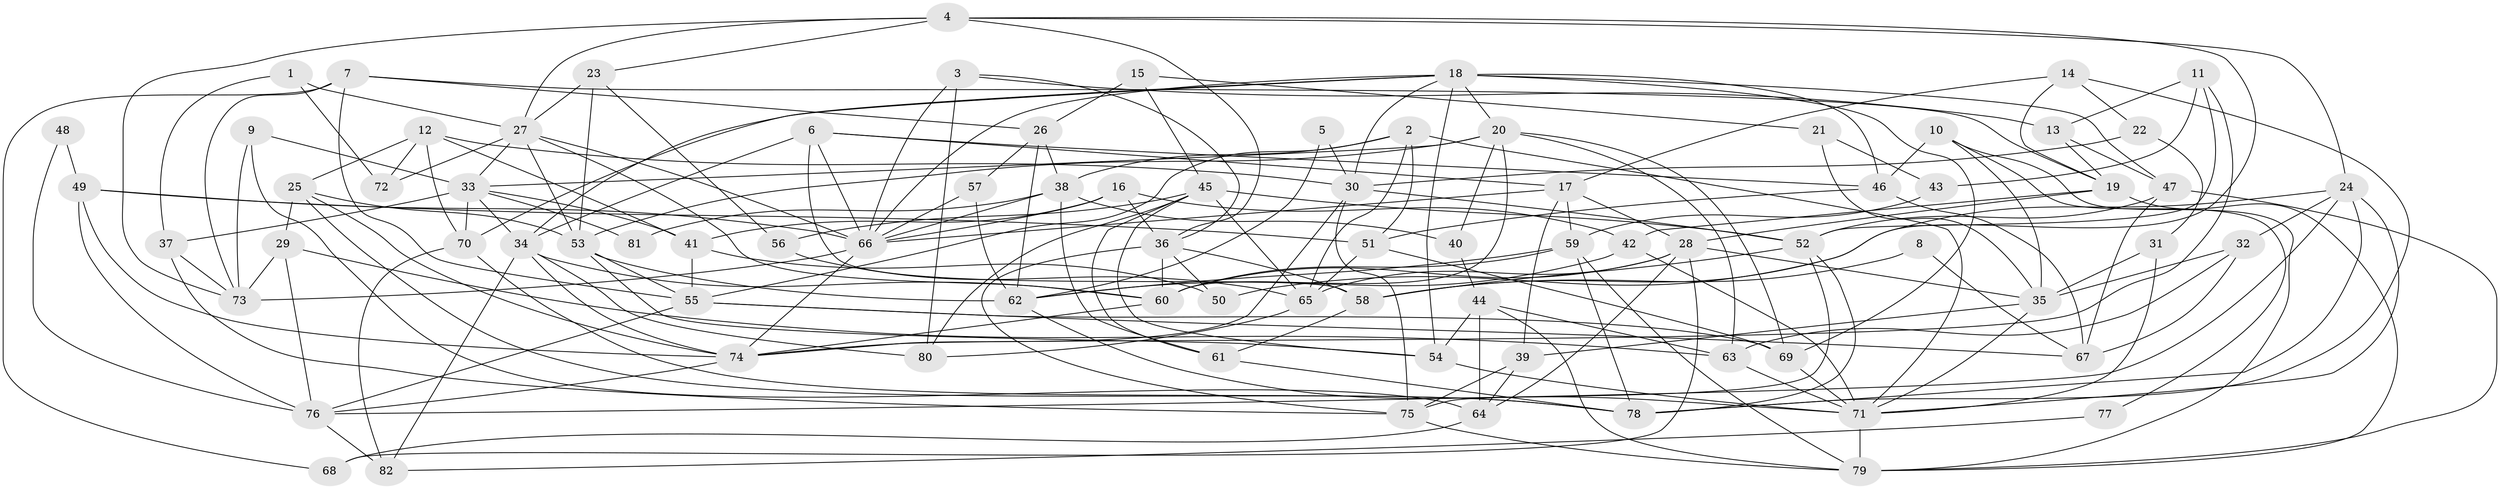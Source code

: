 // original degree distribution, {4: 0.3111111111111111, 6: 0.07407407407407407, 3: 0.2222222222222222, 2: 0.15555555555555556, 7: 0.037037037037037035, 5: 0.17777777777777778, 8: 0.014814814814814815, 9: 0.007407407407407408}
// Generated by graph-tools (version 1.1) at 2025/37/03/04/25 23:37:09]
// undirected, 82 vertices, 209 edges
graph export_dot {
  node [color=gray90,style=filled];
  1;
  2;
  3;
  4;
  5;
  6;
  7;
  8;
  9;
  10;
  11;
  12;
  13;
  14;
  15;
  16;
  17;
  18;
  19;
  20;
  21;
  22;
  23;
  24;
  25;
  26;
  27;
  28;
  29;
  30;
  31;
  32;
  33;
  34;
  35;
  36;
  37;
  38;
  39;
  40;
  41;
  42;
  43;
  44;
  45;
  46;
  47;
  48;
  49;
  50;
  51;
  52;
  53;
  54;
  55;
  56;
  57;
  58;
  59;
  60;
  61;
  62;
  63;
  64;
  65;
  66;
  67;
  68;
  69;
  70;
  71;
  72;
  73;
  74;
  75;
  76;
  77;
  78;
  79;
  80;
  81;
  82;
  1 -- 27 [weight=1.0];
  1 -- 37 [weight=1.0];
  1 -- 72 [weight=1.0];
  2 -- 38 [weight=1.0];
  2 -- 51 [weight=1.0];
  2 -- 55 [weight=1.0];
  2 -- 65 [weight=1.0];
  2 -- 71 [weight=1.0];
  3 -- 13 [weight=1.0];
  3 -- 36 [weight=1.0];
  3 -- 66 [weight=1.0];
  3 -- 80 [weight=1.0];
  4 -- 23 [weight=1.0];
  4 -- 24 [weight=1.0];
  4 -- 27 [weight=1.0];
  4 -- 36 [weight=1.0];
  4 -- 58 [weight=1.0];
  4 -- 73 [weight=1.0];
  5 -- 30 [weight=1.0];
  5 -- 62 [weight=1.0];
  6 -- 17 [weight=1.0];
  6 -- 34 [weight=1.0];
  6 -- 46 [weight=1.0];
  6 -- 58 [weight=1.0];
  6 -- 66 [weight=1.0];
  7 -- 19 [weight=1.0];
  7 -- 26 [weight=1.0];
  7 -- 55 [weight=1.0];
  7 -- 68 [weight=1.0];
  7 -- 73 [weight=1.0];
  8 -- 58 [weight=1.0];
  8 -- 67 [weight=1.0];
  9 -- 33 [weight=1.0];
  9 -- 64 [weight=1.0];
  9 -- 73 [weight=1.0];
  10 -- 35 [weight=1.0];
  10 -- 46 [weight=1.0];
  10 -- 77 [weight=1.0];
  10 -- 79 [weight=1.0];
  11 -- 13 [weight=1.0];
  11 -- 43 [weight=1.0];
  11 -- 52 [weight=1.0];
  11 -- 74 [weight=1.0];
  12 -- 25 [weight=1.0];
  12 -- 30 [weight=1.0];
  12 -- 41 [weight=1.0];
  12 -- 70 [weight=1.0];
  12 -- 72 [weight=1.0];
  13 -- 19 [weight=1.0];
  13 -- 47 [weight=1.0];
  14 -- 17 [weight=1.0];
  14 -- 19 [weight=1.0];
  14 -- 22 [weight=1.0];
  14 -- 78 [weight=1.0];
  15 -- 21 [weight=1.0];
  15 -- 26 [weight=2.0];
  15 -- 45 [weight=1.0];
  16 -- 36 [weight=1.0];
  16 -- 41 [weight=1.0];
  16 -- 42 [weight=1.0];
  16 -- 66 [weight=1.0];
  17 -- 28 [weight=1.0];
  17 -- 39 [weight=1.0];
  17 -- 59 [weight=1.0];
  17 -- 66 [weight=1.0];
  18 -- 20 [weight=1.0];
  18 -- 30 [weight=1.0];
  18 -- 34 [weight=1.0];
  18 -- 46 [weight=1.0];
  18 -- 47 [weight=1.0];
  18 -- 54 [weight=1.0];
  18 -- 66 [weight=1.0];
  18 -- 69 [weight=1.0];
  18 -- 70 [weight=1.0];
  19 -- 28 [weight=1.0];
  19 -- 42 [weight=1.0];
  19 -- 79 [weight=1.0];
  20 -- 33 [weight=1.0];
  20 -- 40 [weight=1.0];
  20 -- 53 [weight=1.0];
  20 -- 60 [weight=1.0];
  20 -- 63 [weight=1.0];
  20 -- 69 [weight=1.0];
  21 -- 35 [weight=1.0];
  21 -- 43 [weight=1.0];
  22 -- 30 [weight=1.0];
  22 -- 31 [weight=1.0];
  23 -- 27 [weight=1.0];
  23 -- 53 [weight=1.0];
  23 -- 56 [weight=1.0];
  24 -- 32 [weight=1.0];
  24 -- 50 [weight=1.0];
  24 -- 71 [weight=1.0];
  24 -- 76 [weight=1.0];
  24 -- 78 [weight=1.0];
  25 -- 29 [weight=1.0];
  25 -- 53 [weight=1.0];
  25 -- 74 [weight=1.0];
  25 -- 78 [weight=1.0];
  26 -- 38 [weight=1.0];
  26 -- 57 [weight=1.0];
  26 -- 62 [weight=1.0];
  27 -- 33 [weight=1.0];
  27 -- 53 [weight=1.0];
  27 -- 60 [weight=1.0];
  27 -- 66 [weight=1.0];
  27 -- 72 [weight=1.0];
  28 -- 35 [weight=1.0];
  28 -- 60 [weight=1.0];
  28 -- 64 [weight=1.0];
  28 -- 65 [weight=1.0];
  28 -- 68 [weight=1.0];
  29 -- 63 [weight=1.0];
  29 -- 73 [weight=1.0];
  29 -- 76 [weight=1.0];
  30 -- 52 [weight=1.0];
  30 -- 74 [weight=1.0];
  30 -- 75 [weight=1.0];
  31 -- 35 [weight=1.0];
  31 -- 71 [weight=1.0];
  32 -- 35 [weight=1.0];
  32 -- 63 [weight=1.0];
  32 -- 67 [weight=1.0];
  33 -- 34 [weight=1.0];
  33 -- 37 [weight=1.0];
  33 -- 41 [weight=1.0];
  33 -- 70 [weight=1.0];
  33 -- 81 [weight=2.0];
  34 -- 60 [weight=1.0];
  34 -- 74 [weight=1.0];
  34 -- 80 [weight=1.0];
  34 -- 82 [weight=1.0];
  35 -- 39 [weight=1.0];
  35 -- 71 [weight=1.0];
  36 -- 50 [weight=1.0];
  36 -- 58 [weight=1.0];
  36 -- 60 [weight=1.0];
  36 -- 75 [weight=1.0];
  37 -- 73 [weight=1.0];
  37 -- 75 [weight=1.0];
  38 -- 40 [weight=1.0];
  38 -- 61 [weight=1.0];
  38 -- 66 [weight=1.0];
  38 -- 81 [weight=1.0];
  39 -- 64 [weight=1.0];
  39 -- 75 [weight=1.0];
  40 -- 44 [weight=1.0];
  41 -- 50 [weight=1.0];
  41 -- 55 [weight=1.0];
  42 -- 62 [weight=1.0];
  42 -- 71 [weight=1.0];
  43 -- 59 [weight=1.0];
  44 -- 54 [weight=1.0];
  44 -- 63 [weight=1.0];
  44 -- 64 [weight=1.0];
  44 -- 79 [weight=1.0];
  45 -- 52 [weight=1.0];
  45 -- 54 [weight=1.0];
  45 -- 56 [weight=1.0];
  45 -- 61 [weight=1.0];
  45 -- 65 [weight=1.0];
  45 -- 80 [weight=1.0];
  46 -- 51 [weight=1.0];
  46 -- 67 [weight=1.0];
  47 -- 52 [weight=1.0];
  47 -- 67 [weight=1.0];
  47 -- 79 [weight=1.0];
  48 -- 49 [weight=1.0];
  48 -- 76 [weight=1.0];
  49 -- 51 [weight=1.0];
  49 -- 66 [weight=1.0];
  49 -- 74 [weight=1.0];
  49 -- 76 [weight=1.0];
  51 -- 65 [weight=1.0];
  51 -- 69 [weight=1.0];
  52 -- 58 [weight=1.0];
  52 -- 75 [weight=1.0];
  52 -- 78 [weight=2.0];
  53 -- 54 [weight=1.0];
  53 -- 55 [weight=1.0];
  53 -- 62 [weight=1.0];
  54 -- 71 [weight=1.0];
  55 -- 67 [weight=1.0];
  55 -- 69 [weight=1.0];
  55 -- 76 [weight=1.0];
  56 -- 65 [weight=1.0];
  57 -- 62 [weight=2.0];
  57 -- 66 [weight=2.0];
  58 -- 61 [weight=1.0];
  59 -- 60 [weight=1.0];
  59 -- 62 [weight=1.0];
  59 -- 78 [weight=1.0];
  59 -- 79 [weight=1.0];
  60 -- 74 [weight=1.0];
  61 -- 78 [weight=1.0];
  62 -- 71 [weight=1.0];
  63 -- 71 [weight=1.0];
  64 -- 68 [weight=1.0];
  65 -- 80 [weight=1.0];
  66 -- 73 [weight=1.0];
  66 -- 74 [weight=1.0];
  69 -- 71 [weight=1.0];
  70 -- 78 [weight=1.0];
  70 -- 82 [weight=1.0];
  71 -- 79 [weight=1.0];
  74 -- 76 [weight=1.0];
  75 -- 79 [weight=1.0];
  76 -- 82 [weight=1.0];
  77 -- 82 [weight=1.0];
}
